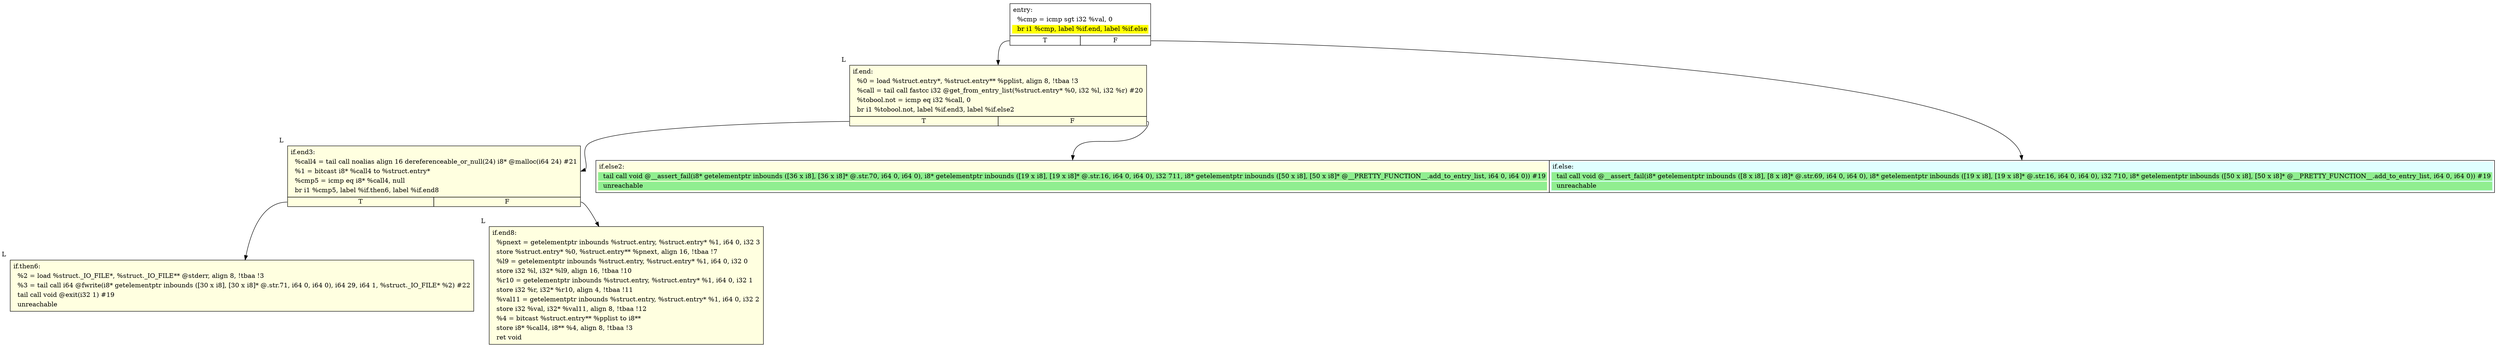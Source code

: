 digraph {
m_bb0 [shape = none, label  = <<table border="0" cellspacing="0">
<tr><td port="f1" border="1" colspan="2"><table bgcolor="LightYellow" border="0">
<tr><td align="left">if.else2:</td></tr>
<tr><td bgcolor="lightgreen" align="left">  tail call void @__assert_fail(i8* getelementptr inbounds ([36 x i8], [36 x i8]* @.str.70, i64 0, i64 0), i8* getelementptr inbounds ([19 x i8], [19 x i8]* @.str.16, i64 0, i64 0), i32 711, i8* getelementptr inbounds ([50 x i8], [50 x i8]* @__PRETTY_FUNCTION__.add_to_entry_list, i64 0, i64 0)) #19</td></tr>
<tr><td bgcolor="lightgreen" align="left">  unreachable</td></tr>
</table>
</td>
<td port="f2" border="1" colspan="2"><table bgcolor="LightCyan" border="0">
<tr><td align="left">if.else:</td></tr>
<tr><td bgcolor="lightgreen" align="left">  tail call void @__assert_fail(i8* getelementptr inbounds ([8 x i8], [8 x i8]* @.str.69, i64 0, i64 0), i8* getelementptr inbounds ([19 x i8], [19 x i8]* @.str.16, i64 0, i64 0), i32 710, i8* getelementptr inbounds ([50 x i8], [50 x i8]* @__PRETTY_FUNCTION__.add_to_entry_list, i64 0, i64 0)) #19</td></tr>
<tr><td bgcolor="lightgreen" align="left">  unreachable</td></tr>
</table>
</td></tr>
</table>> ]
f_bb0 [shape = none, label  = <<table  border="0" cellspacing="0">
<tr><td port="f" border="1" colspan="2"><table border="0">
<tr><td align="left">entry:</td></tr>
<tr><td align="left">  %cmp = icmp sgt i32 %val, 0</td></tr>
<tr><td bgcolor="yellow" align="left">  br i1 %cmp, label %if.end, label %if.else</td></tr>
</table>
</td></tr>
<tr><td border="1" port="fT">T</td><td border="1" port="fF">F</td></tr>
</table>> ]
f_bb1 [shape = none,  xlabel="L", label  = <<table  bgcolor="LightYellow"  border="0" cellspacing="0">
<tr><td port="f" border="1" colspan="2"><table border="0">
<tr><td align="left">if.end:</td></tr>
<tr><td align="left">  %0 = load %struct.entry*, %struct.entry** %pplist, align 8, !tbaa !3</td></tr>
<tr><td align="left">  %call = tail call fastcc i32 @get_from_entry_list(%struct.entry* %0, i32 %l, i32 %r) #20</td></tr>
<tr><td align="left">  %tobool.not = icmp eq i32 %call, 0</td></tr>
<tr><td align="left">  br i1 %tobool.not, label %if.end3, label %if.else2</td></tr>
</table>
</td></tr>
<tr><td border="1" port="fT">T</td><td border="1" port="fF">F</td></tr>
</table>> ]
f_bb2 [shape = none,  xlabel="L", label  = <<table  bgcolor="LightYellow"  border="0" cellspacing="0">
<tr><td port="f" border="1" colspan="2"><table border="0">
<tr><td align="left">if.end3:</td></tr>
<tr><td align="left">  %call4 = tail call noalias align 16 dereferenceable_or_null(24) i8* @malloc(i64 24) #21</td></tr>
<tr><td align="left">  %1 = bitcast i8* %call4 to %struct.entry*</td></tr>
<tr><td align="left">  %cmp5 = icmp eq i8* %call4, null</td></tr>
<tr><td align="left">  br i1 %cmp5, label %if.then6, label %if.end8</td></tr>
</table>
</td></tr>
<tr><td border="1" port="fT">T</td><td border="1" port="fF">F</td></tr>
</table>> ]
f_bb3 [shape = none,  xlabel="L", label  = <<table  bgcolor="LightYellow"  border="0" cellspacing="0">
<tr><td port="f" border="1"><table border="0">
<tr><td align="left">if.then6:</td></tr>
<tr><td align="left">  %2 = load %struct._IO_FILE*, %struct._IO_FILE** @stderr, align 8, !tbaa !3</td></tr>
<tr><td align="left">  %3 = tail call i64 @fwrite(i8* getelementptr inbounds ([30 x i8], [30 x i8]* @.str.71, i64 0, i64 0), i64 29, i64 1, %struct._IO_FILE* %2) #22</td></tr>
<tr><td align="left">  tail call void @exit(i32 1) #19</td></tr>
<tr><td align="left">  unreachable</td></tr>
</table>
</td></tr>
</table>> ]
f_bb4 [shape = none,  xlabel="L", label  = <<table  bgcolor="LightYellow"  border="0" cellspacing="0">
<tr><td port="f" border="1"><table border="0">
<tr><td align="left">if.end8:</td></tr>
<tr><td align="left">  %pnext = getelementptr inbounds %struct.entry, %struct.entry* %1, i64 0, i32 3</td></tr>
<tr><td align="left">  store %struct.entry* %0, %struct.entry** %pnext, align 16, !tbaa !7</td></tr>
<tr><td align="left">  %l9 = getelementptr inbounds %struct.entry, %struct.entry* %1, i64 0, i32 0</td></tr>
<tr><td align="left">  store i32 %l, i32* %l9, align 16, !tbaa !10</td></tr>
<tr><td align="left">  %r10 = getelementptr inbounds %struct.entry, %struct.entry* %1, i64 0, i32 1</td></tr>
<tr><td align="left">  store i32 %r, i32* %r10, align 4, !tbaa !11</td></tr>
<tr><td align="left">  %val11 = getelementptr inbounds %struct.entry, %struct.entry* %1, i64 0, i32 2</td></tr>
<tr><td align="left">  store i32 %val, i32* %val11, align 8, !tbaa !12</td></tr>
<tr><td align="left">  %4 = bitcast %struct.entry** %pplist to i8**</td></tr>
<tr><td align="left">  store i8* %call4, i8** %4, align 8, !tbaa !3</td></tr>
<tr><td align="left">  ret void</td></tr>
</table>
</td></tr>
</table>> ]
f_bb0:fT -> f_bb1:f
f_bb0:fF -> m_bb0:f2
f_bb1:fT -> f_bb2:f
f_bb1:fF -> m_bb0:f1
f_bb2:fT -> f_bb3:f
f_bb2:fF -> f_bb4:f
}

